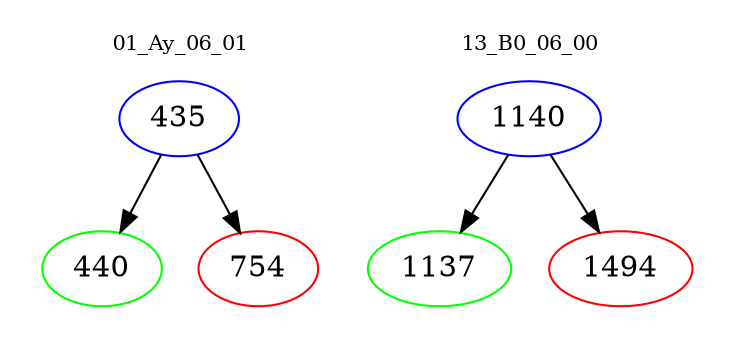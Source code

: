 digraph{
subgraph cluster_0 {
color = white
label = "01_Ay_06_01";
fontsize=10;
T0_435 [label="435", color="blue"]
T0_435 -> T0_440 [color="black"]
T0_440 [label="440", color="green"]
T0_435 -> T0_754 [color="black"]
T0_754 [label="754", color="red"]
}
subgraph cluster_1 {
color = white
label = "13_B0_06_00";
fontsize=10;
T1_1140 [label="1140", color="blue"]
T1_1140 -> T1_1137 [color="black"]
T1_1137 [label="1137", color="green"]
T1_1140 -> T1_1494 [color="black"]
T1_1494 [label="1494", color="red"]
}
}

